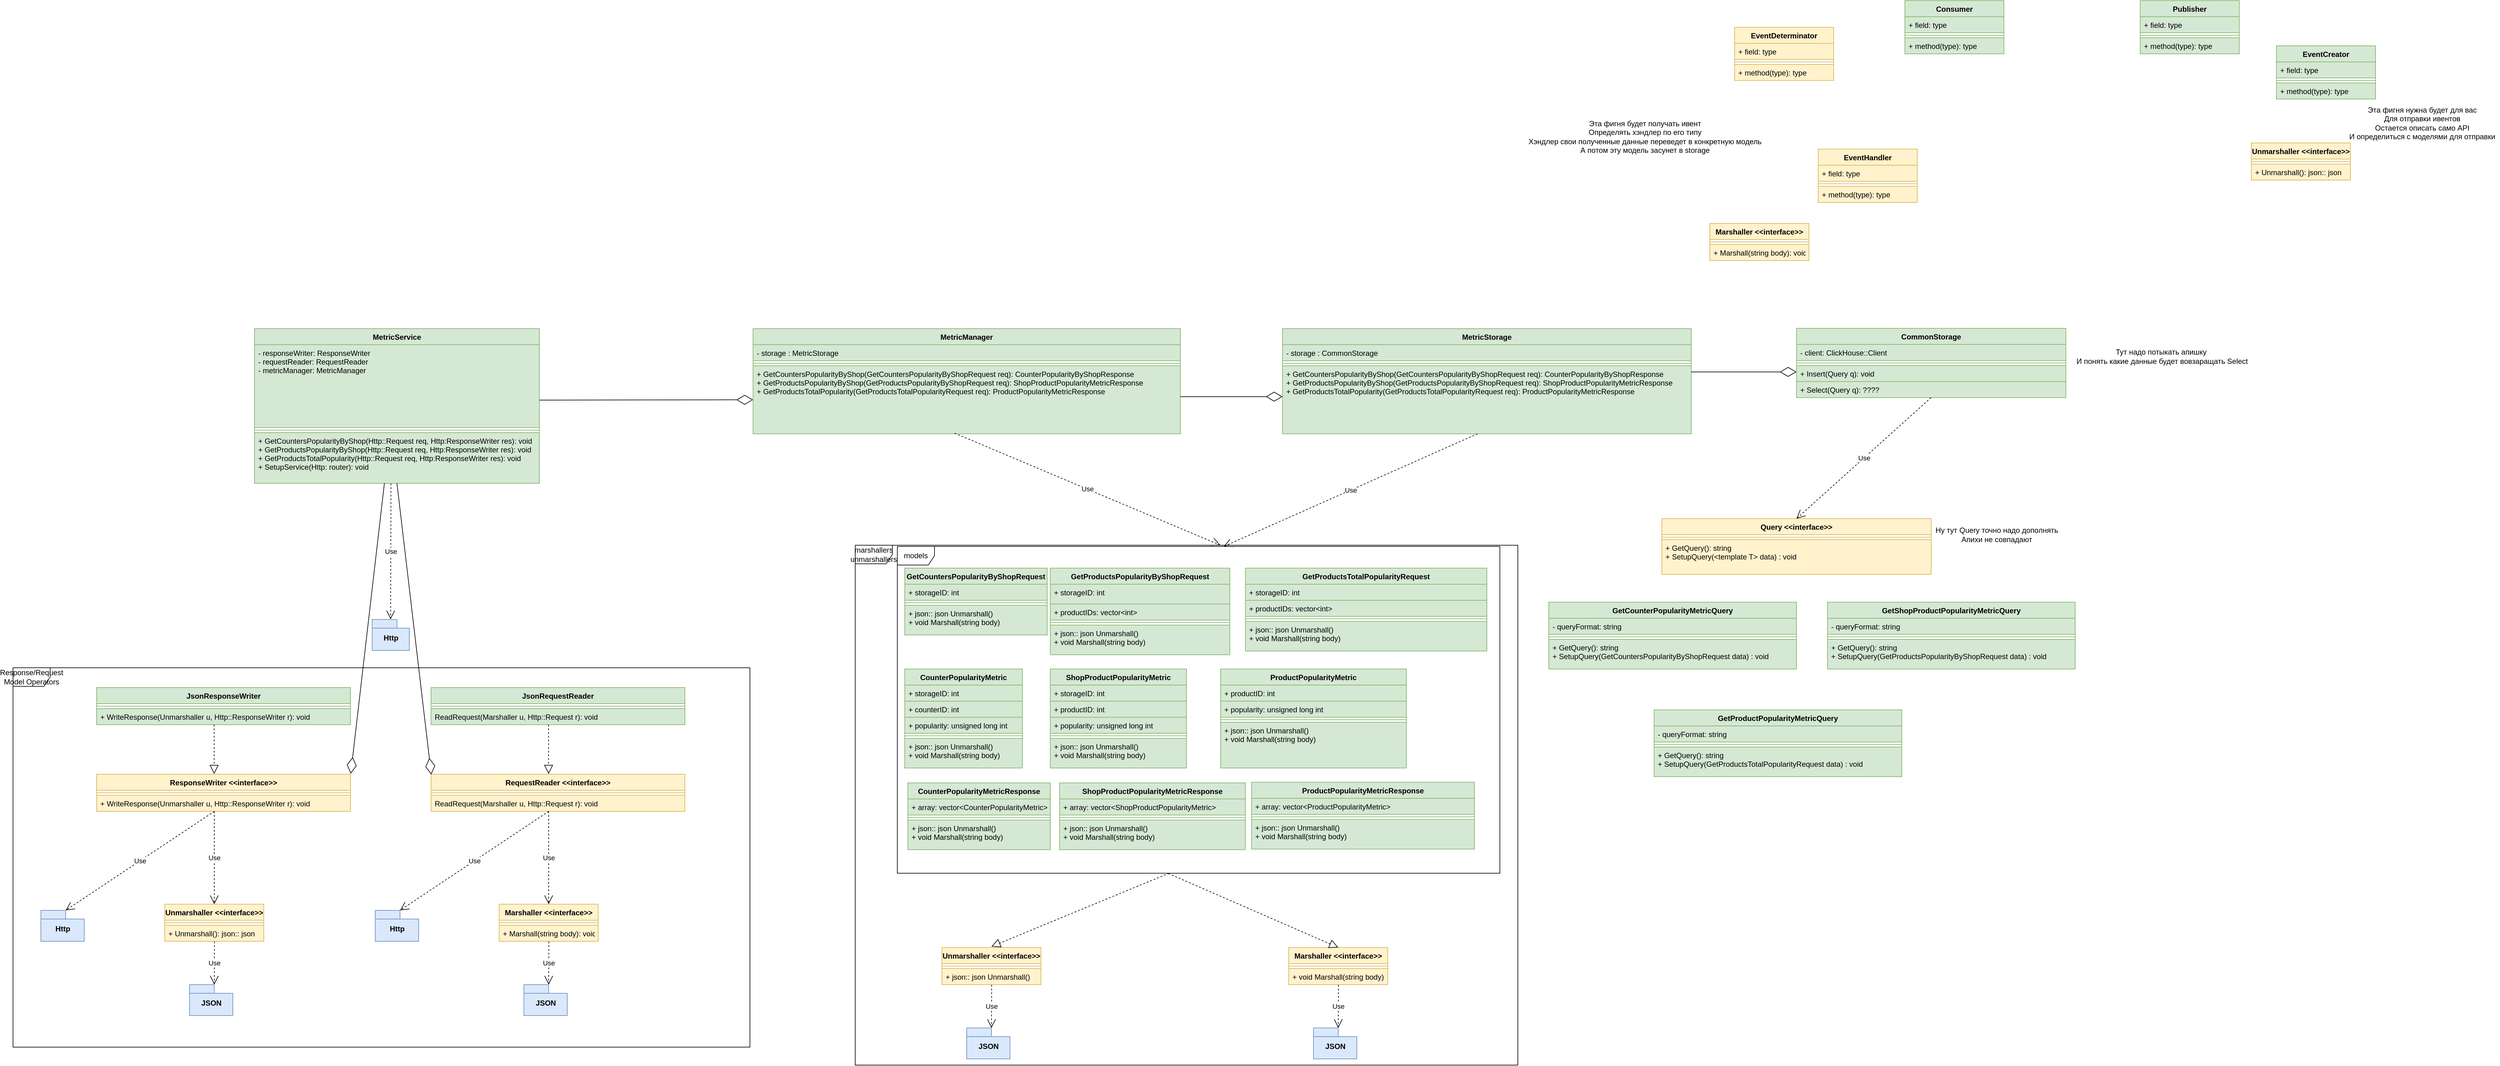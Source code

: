 <mxfile version="12.3.2" type="device" pages="1"><diagram id="oIu-aMADZmYekEFbu6Wo" name="Page-1"><mxGraphModel dx="3550" dy="2732" grid="1" gridSize="10" guides="1" tooltips="1" connect="1" arrows="1" fold="1" page="1" pageScale="1" pageWidth="850" pageHeight="1100" math="0" shadow="0"><root><mxCell id="0"/><mxCell id="1" parent="0"/><mxCell id="h55TAwdFJ-vZ4sgAinS0-2" value="ResponseWriter &lt;&lt;interface&gt;&gt;" style="swimlane;fontStyle=1;align=center;verticalAlign=top;childLayout=stackLayout;horizontal=1;startSize=26;horizontalStack=0;resizeParent=1;resizeParentMax=0;resizeLast=0;collapsible=1;marginBottom=0;fillColor=#fff2cc;strokeColor=#d6b656;" vertex="1" parent="1"><mxGeometry x="135" y="170" width="410" height="60" as="geometry"/></mxCell><mxCell id="h55TAwdFJ-vZ4sgAinS0-4" value="" style="line;strokeWidth=1;fillColor=#fff2cc;align=left;verticalAlign=middle;spacingTop=-1;spacingLeft=3;spacingRight=3;rotatable=0;labelPosition=right;points=[];portConstraint=eastwest;strokeColor=#d6b656;" vertex="1" parent="h55TAwdFJ-vZ4sgAinS0-2"><mxGeometry y="26" width="410" height="8" as="geometry"/></mxCell><mxCell id="h55TAwdFJ-vZ4sgAinS0-5" value="+ WriteResponse(Unmarshaller u, Http::ResponseWriter r): void" style="text;strokeColor=#d6b656;fillColor=#fff2cc;align=left;verticalAlign=top;spacingLeft=4;spacingRight=4;overflow=hidden;rotatable=0;points=[[0,0.5],[1,0.5]];portConstraint=eastwest;" vertex="1" parent="h55TAwdFJ-vZ4sgAinS0-2"><mxGeometry y="34" width="410" height="26" as="geometry"/></mxCell><mxCell id="h55TAwdFJ-vZ4sgAinS0-7" value="Use" style="endArrow=open;endSize=12;dashed=1;html=1;entryX=0.5;entryY=0;entryDx=0;entryDy=0;" edge="1" parent="1" target="h55TAwdFJ-vZ4sgAinS0-10"><mxGeometry width="160" relative="1" as="geometry"><mxPoint x="325" y="230" as="sourcePoint"/><mxPoint x="705" y="400" as="targetPoint"/><Array as="points"><mxPoint x="325" y="230"/></Array></mxGeometry></mxCell><mxCell id="h55TAwdFJ-vZ4sgAinS0-8" value="Use" style="endArrow=open;endSize=12;dashed=1;html=1;entryX=0;entryY=0;entryDx=40;entryDy=0;entryPerimeter=0;" edge="1" parent="1" target="h55TAwdFJ-vZ4sgAinS0-9"><mxGeometry width="160" relative="1" as="geometry"><mxPoint x="325" y="230" as="sourcePoint"/><mxPoint x="5" y="400" as="targetPoint"/><Array as="points"><mxPoint x="325" y="230"/></Array></mxGeometry></mxCell><mxCell id="h55TAwdFJ-vZ4sgAinS0-9" value="Http" style="shape=folder;fontStyle=1;spacingTop=10;tabWidth=40;tabHeight=14;tabPosition=left;html=1;fillColor=#dae8fc;strokeColor=#6c8ebf;" vertex="1" parent="1"><mxGeometry x="45" y="390" width="70" height="50" as="geometry"/></mxCell><mxCell id="h55TAwdFJ-vZ4sgAinS0-10" value="Unmarshaller &lt;&lt;interface&gt;&gt;" style="swimlane;fontStyle=1;align=center;verticalAlign=top;childLayout=stackLayout;horizontal=1;startSize=26;horizontalStack=0;resizeParent=1;resizeParentMax=0;resizeLast=0;collapsible=1;marginBottom=0;fillColor=#fff2cc;strokeColor=#d6b656;" vertex="1" parent="1"><mxGeometry x="245" y="380" width="160" height="60" as="geometry"/></mxCell><mxCell id="h55TAwdFJ-vZ4sgAinS0-12" value="" style="line;strokeWidth=1;fillColor=#fff2cc;align=left;verticalAlign=middle;spacingTop=-1;spacingLeft=3;spacingRight=3;rotatable=0;labelPosition=right;points=[];portConstraint=eastwest;strokeColor=#d6b656;" vertex="1" parent="h55TAwdFJ-vZ4sgAinS0-10"><mxGeometry y="26" width="160" height="8" as="geometry"/></mxCell><mxCell id="h55TAwdFJ-vZ4sgAinS0-13" value="+ Unmarshall(): json:: json" style="text;strokeColor=#d6b656;fillColor=#fff2cc;align=left;verticalAlign=top;spacingLeft=4;spacingRight=4;overflow=hidden;rotatable=0;points=[[0,0.5],[1,0.5]];portConstraint=eastwest;" vertex="1" parent="h55TAwdFJ-vZ4sgAinS0-10"><mxGeometry y="34" width="160" height="26" as="geometry"/></mxCell><mxCell id="h55TAwdFJ-vZ4sgAinS0-14" value="Use" style="endArrow=open;endSize=12;dashed=1;html=1;exitX=0.502;exitY=1.013;exitDx=0;exitDy=0;exitPerimeter=0;entryX=0;entryY=0;entryDx=40;entryDy=0;entryPerimeter=0;" edge="1" parent="1" source="h55TAwdFJ-vZ4sgAinS0-13" target="h55TAwdFJ-vZ4sgAinS0-15"><mxGeometry width="160" relative="1" as="geometry"><mxPoint x="284.83" y="430.136" as="sourcePoint"/><mxPoint x="285" y="510" as="targetPoint"/></mxGeometry></mxCell><mxCell id="h55TAwdFJ-vZ4sgAinS0-15" value="JSON" style="shape=folder;fontStyle=1;spacingTop=10;tabWidth=40;tabHeight=14;tabPosition=left;html=1;fillColor=#dae8fc;strokeColor=#6c8ebf;" vertex="1" parent="1"><mxGeometry x="285" y="510" width="70" height="50" as="geometry"/></mxCell><mxCell id="h55TAwdFJ-vZ4sgAinS0-16" value="JsonResponseWriter" style="swimlane;fontStyle=1;align=center;verticalAlign=top;childLayout=stackLayout;horizontal=1;startSize=26;horizontalStack=0;resizeParent=1;resizeParentMax=0;resizeLast=0;collapsible=1;marginBottom=0;fillColor=#d5e8d4;strokeColor=#82b366;" vertex="1" parent="1"><mxGeometry x="135" y="30" width="410" height="60" as="geometry"/></mxCell><mxCell id="h55TAwdFJ-vZ4sgAinS0-18" value="" style="line;strokeWidth=1;fillColor=#d5e8d4;align=left;verticalAlign=middle;spacingTop=-1;spacingLeft=3;spacingRight=3;rotatable=0;labelPosition=right;points=[];portConstraint=eastwest;strokeColor=#82b366;" vertex="1" parent="h55TAwdFJ-vZ4sgAinS0-16"><mxGeometry y="26" width="410" height="8" as="geometry"/></mxCell><mxCell id="h55TAwdFJ-vZ4sgAinS0-19" value="+ WriteResponse(Unmarshaller u, Http::ResponseWriter r): void" style="text;strokeColor=#82b366;fillColor=#d5e8d4;align=left;verticalAlign=top;spacingLeft=4;spacingRight=4;overflow=hidden;rotatable=0;points=[[0,0.5],[1,0.5]];portConstraint=eastwest;" vertex="1" parent="h55TAwdFJ-vZ4sgAinS0-16"><mxGeometry y="34" width="410" height="26" as="geometry"/></mxCell><mxCell id="h55TAwdFJ-vZ4sgAinS0-21" value="" style="endArrow=block;dashed=1;endFill=0;endSize=12;html=1;exitX=0.463;exitY=0.998;exitDx=0;exitDy=0;exitPerimeter=0;entryX=0.463;entryY=-0.007;entryDx=0;entryDy=0;entryPerimeter=0;" edge="1" parent="1" source="h55TAwdFJ-vZ4sgAinS0-19" target="h55TAwdFJ-vZ4sgAinS0-2"><mxGeometry width="160" relative="1" as="geometry"><mxPoint x="260" y="100" as="sourcePoint"/><mxPoint x="420" y="100" as="targetPoint"/></mxGeometry></mxCell><mxCell id="h55TAwdFJ-vZ4sgAinS0-22" value="RequestReader &lt;&lt;interface&gt;&gt;" style="swimlane;fontStyle=1;align=center;verticalAlign=top;childLayout=stackLayout;horizontal=1;startSize=26;horizontalStack=0;resizeParent=1;resizeParentMax=0;resizeLast=0;collapsible=1;marginBottom=0;fillColor=#fff2cc;strokeColor=#d6b656;" vertex="1" parent="1"><mxGeometry x="675" y="170" width="410" height="60" as="geometry"/></mxCell><mxCell id="h55TAwdFJ-vZ4sgAinS0-23" value="" style="line;strokeWidth=1;fillColor=#fff2cc;align=left;verticalAlign=middle;spacingTop=-1;spacingLeft=3;spacingRight=3;rotatable=0;labelPosition=right;points=[];portConstraint=eastwest;strokeColor=#d6b656;" vertex="1" parent="h55TAwdFJ-vZ4sgAinS0-22"><mxGeometry y="26" width="410" height="8" as="geometry"/></mxCell><mxCell id="h55TAwdFJ-vZ4sgAinS0-24" value="ReadRequest(Marshaller u, Http::Request r): void" style="text;strokeColor=#d6b656;fillColor=#fff2cc;align=left;verticalAlign=top;spacingLeft=4;spacingRight=4;overflow=hidden;rotatable=0;points=[[0,0.5],[1,0.5]];portConstraint=eastwest;" vertex="1" parent="h55TAwdFJ-vZ4sgAinS0-22"><mxGeometry y="34" width="410" height="26" as="geometry"/></mxCell><mxCell id="h55TAwdFJ-vZ4sgAinS0-25" value="Use" style="endArrow=open;endSize=12;dashed=1;html=1;entryX=0.5;entryY=0;entryDx=0;entryDy=0;" edge="1" parent="1" target="h55TAwdFJ-vZ4sgAinS0-28"><mxGeometry width="160" relative="1" as="geometry"><mxPoint x="865" y="230.0" as="sourcePoint"/><mxPoint x="1245" y="400" as="targetPoint"/><Array as="points"><mxPoint x="865" y="230"/></Array></mxGeometry></mxCell><mxCell id="h55TAwdFJ-vZ4sgAinS0-26" value="Use" style="endArrow=open;endSize=12;dashed=1;html=1;entryX=0;entryY=0;entryDx=40;entryDy=0;entryPerimeter=0;" edge="1" parent="1" target="h55TAwdFJ-vZ4sgAinS0-27"><mxGeometry width="160" relative="1" as="geometry"><mxPoint x="865" y="230.0" as="sourcePoint"/><mxPoint x="545" y="400" as="targetPoint"/><Array as="points"><mxPoint x="865" y="230"/></Array></mxGeometry></mxCell><mxCell id="h55TAwdFJ-vZ4sgAinS0-27" value="Http" style="shape=folder;fontStyle=1;spacingTop=10;tabWidth=40;tabHeight=14;tabPosition=left;html=1;fillColor=#dae8fc;strokeColor=#6c8ebf;" vertex="1" parent="1"><mxGeometry x="585" y="390" width="70" height="50" as="geometry"/></mxCell><mxCell id="h55TAwdFJ-vZ4sgAinS0-28" value="Marshaller &lt;&lt;interface&gt;&gt;" style="swimlane;fontStyle=1;align=center;verticalAlign=top;childLayout=stackLayout;horizontal=1;startSize=26;horizontalStack=0;resizeParent=1;resizeParentMax=0;resizeLast=0;collapsible=1;marginBottom=0;fillColor=#fff2cc;strokeColor=#d6b656;" vertex="1" parent="1"><mxGeometry x="785" y="380" width="160" height="60" as="geometry"/></mxCell><mxCell id="h55TAwdFJ-vZ4sgAinS0-29" value="" style="line;strokeWidth=1;fillColor=#fff2cc;align=left;verticalAlign=middle;spacingTop=-1;spacingLeft=3;spacingRight=3;rotatable=0;labelPosition=right;points=[];portConstraint=eastwest;strokeColor=#d6b656;" vertex="1" parent="h55TAwdFJ-vZ4sgAinS0-28"><mxGeometry y="26" width="160" height="8" as="geometry"/></mxCell><mxCell id="h55TAwdFJ-vZ4sgAinS0-30" value="+ Marshall(string body): void" style="text;strokeColor=#d6b656;fillColor=#fff2cc;align=left;verticalAlign=top;spacingLeft=4;spacingRight=4;overflow=hidden;rotatable=0;points=[[0,0.5],[1,0.5]];portConstraint=eastwest;" vertex="1" parent="h55TAwdFJ-vZ4sgAinS0-28"><mxGeometry y="34" width="160" height="26" as="geometry"/></mxCell><mxCell id="h55TAwdFJ-vZ4sgAinS0-31" value="Use" style="endArrow=open;endSize=12;dashed=1;html=1;exitX=0.502;exitY=1.013;exitDx=0;exitDy=0;exitPerimeter=0;entryX=0;entryY=0;entryDx=40;entryDy=0;entryPerimeter=0;" edge="1" parent="1" source="h55TAwdFJ-vZ4sgAinS0-30" target="h55TAwdFJ-vZ4sgAinS0-32"><mxGeometry width="160" relative="1" as="geometry"><mxPoint x="824.83" y="430.136" as="sourcePoint"/><mxPoint x="825" y="510" as="targetPoint"/></mxGeometry></mxCell><mxCell id="h55TAwdFJ-vZ4sgAinS0-32" value="JSON" style="shape=folder;fontStyle=1;spacingTop=10;tabWidth=40;tabHeight=14;tabPosition=left;html=1;fillColor=#dae8fc;strokeColor=#6c8ebf;" vertex="1" parent="1"><mxGeometry x="825" y="510" width="70" height="50" as="geometry"/></mxCell><mxCell id="h55TAwdFJ-vZ4sgAinS0-33" value="JsonRequestReader" style="swimlane;fontStyle=1;align=center;verticalAlign=top;childLayout=stackLayout;horizontal=1;startSize=26;horizontalStack=0;resizeParent=1;resizeParentMax=0;resizeLast=0;collapsible=1;marginBottom=0;fillColor=#d5e8d4;strokeColor=#82b366;" vertex="1" parent="1"><mxGeometry x="675" y="30" width="410" height="60" as="geometry"/></mxCell><mxCell id="h55TAwdFJ-vZ4sgAinS0-34" value="" style="line;strokeWidth=1;fillColor=#d5e8d4;align=left;verticalAlign=middle;spacingTop=-1;spacingLeft=3;spacingRight=3;rotatable=0;labelPosition=right;points=[];portConstraint=eastwest;strokeColor=#82b366;" vertex="1" parent="h55TAwdFJ-vZ4sgAinS0-33"><mxGeometry y="26" width="410" height="8" as="geometry"/></mxCell><mxCell id="h55TAwdFJ-vZ4sgAinS0-35" value="ReadRequest(Marshaller u, Http::Request r): void" style="text;strokeColor=#82b366;fillColor=#d5e8d4;align=left;verticalAlign=top;spacingLeft=4;spacingRight=4;overflow=hidden;rotatable=0;points=[[0,0.5],[1,0.5]];portConstraint=eastwest;" vertex="1" parent="h55TAwdFJ-vZ4sgAinS0-33"><mxGeometry y="34" width="410" height="26" as="geometry"/></mxCell><mxCell id="h55TAwdFJ-vZ4sgAinS0-36" value="" style="endArrow=block;dashed=1;endFill=0;endSize=12;html=1;exitX=0.463;exitY=0.998;exitDx=0;exitDy=0;exitPerimeter=0;entryX=0.463;entryY=-0.007;entryDx=0;entryDy=0;entryPerimeter=0;" edge="1" parent="1" source="h55TAwdFJ-vZ4sgAinS0-35" target="h55TAwdFJ-vZ4sgAinS0-22"><mxGeometry width="160" relative="1" as="geometry"><mxPoint x="800" y="100" as="sourcePoint"/><mxPoint x="960" y="100" as="targetPoint"/></mxGeometry></mxCell><mxCell id="h55TAwdFJ-vZ4sgAinS0-37" value="Response/Request&lt;br&gt;Model Operators&lt;br&gt;" style="shape=umlFrame;whiteSpace=wrap;html=1;" vertex="1" parent="1"><mxGeometry y="-2" width="1190" height="613" as="geometry"/></mxCell><mxCell id="h55TAwdFJ-vZ4sgAinS0-56" value="Unmarshaller &lt;&lt;interface&gt;&gt;" style="swimlane;fontStyle=1;align=center;verticalAlign=top;childLayout=stackLayout;horizontal=1;startSize=26;horizontalStack=0;resizeParent=1;resizeParentMax=0;resizeLast=0;collapsible=1;marginBottom=0;fillColor=#fff2cc;strokeColor=#d6b656;" vertex="1" parent="1"><mxGeometry x="1500" y="450" width="160" height="60" as="geometry"/></mxCell><mxCell id="h55TAwdFJ-vZ4sgAinS0-57" value="" style="line;strokeWidth=1;fillColor=#fff2cc;align=left;verticalAlign=middle;spacingTop=-1;spacingLeft=3;spacingRight=3;rotatable=0;labelPosition=right;points=[];portConstraint=eastwest;strokeColor=#d6b656;" vertex="1" parent="h55TAwdFJ-vZ4sgAinS0-56"><mxGeometry y="26" width="160" height="8" as="geometry"/></mxCell><mxCell id="h55TAwdFJ-vZ4sgAinS0-58" value="+ json:: json Unmarshall()" style="text;strokeColor=#d6b656;fillColor=#fff2cc;align=left;verticalAlign=top;spacingLeft=4;spacingRight=4;overflow=hidden;rotatable=0;points=[[0,0.5],[1,0.5]];portConstraint=eastwest;" vertex="1" parent="h55TAwdFJ-vZ4sgAinS0-56"><mxGeometry y="34" width="160" height="26" as="geometry"/></mxCell><mxCell id="h55TAwdFJ-vZ4sgAinS0-59" value="Use" style="endArrow=open;endSize=12;dashed=1;html=1;exitX=0.502;exitY=1.013;exitDx=0;exitDy=0;exitPerimeter=0;entryX=0;entryY=0;entryDx=40;entryDy=0;entryPerimeter=0;" edge="1" parent="1" source="h55TAwdFJ-vZ4sgAinS0-58" target="h55TAwdFJ-vZ4sgAinS0-60"><mxGeometry width="160" relative="1" as="geometry"><mxPoint x="1549.83" y="500.136" as="sourcePoint"/><mxPoint x="1550" y="580" as="targetPoint"/></mxGeometry></mxCell><mxCell id="h55TAwdFJ-vZ4sgAinS0-60" value="JSON" style="shape=folder;fontStyle=1;spacingTop=10;tabWidth=40;tabHeight=14;tabPosition=left;html=1;fillColor=#dae8fc;strokeColor=#6c8ebf;" vertex="1" parent="1"><mxGeometry x="1540" y="580" width="70" height="50" as="geometry"/></mxCell><mxCell id="h55TAwdFJ-vZ4sgAinS0-62" value="Marshaller &lt;&lt;interface&gt;&gt;" style="swimlane;fontStyle=1;align=center;verticalAlign=top;childLayout=stackLayout;horizontal=1;startSize=26;horizontalStack=0;resizeParent=1;resizeParentMax=0;resizeLast=0;collapsible=1;marginBottom=0;fillColor=#fff2cc;strokeColor=#d6b656;" vertex="1" parent="1"><mxGeometry x="2060" y="450" width="160" height="60" as="geometry"/></mxCell><mxCell id="h55TAwdFJ-vZ4sgAinS0-63" value="" style="line;strokeWidth=1;fillColor=#fff2cc;align=left;verticalAlign=middle;spacingTop=-1;spacingLeft=3;spacingRight=3;rotatable=0;labelPosition=right;points=[];portConstraint=eastwest;strokeColor=#d6b656;" vertex="1" parent="h55TAwdFJ-vZ4sgAinS0-62"><mxGeometry y="26" width="160" height="8" as="geometry"/></mxCell><mxCell id="h55TAwdFJ-vZ4sgAinS0-64" value="+ void Marshall(string body)" style="text;strokeColor=#d6b656;fillColor=#fff2cc;align=left;verticalAlign=top;spacingLeft=4;spacingRight=4;overflow=hidden;rotatable=0;points=[[0,0.5],[1,0.5]];portConstraint=eastwest;" vertex="1" parent="h55TAwdFJ-vZ4sgAinS0-62"><mxGeometry y="34" width="160" height="26" as="geometry"/></mxCell><mxCell id="h55TAwdFJ-vZ4sgAinS0-65" value="Use" style="endArrow=open;endSize=12;dashed=1;html=1;exitX=0.502;exitY=1.013;exitDx=0;exitDy=0;exitPerimeter=0;entryX=0;entryY=0;entryDx=40;entryDy=0;entryPerimeter=0;" edge="1" parent="1" source="h55TAwdFJ-vZ4sgAinS0-64" target="h55TAwdFJ-vZ4sgAinS0-66"><mxGeometry width="160" relative="1" as="geometry"><mxPoint x="2089.83" y="500.136" as="sourcePoint"/><mxPoint x="2090" y="580" as="targetPoint"/></mxGeometry></mxCell><mxCell id="h55TAwdFJ-vZ4sgAinS0-66" value="JSON" style="shape=folder;fontStyle=1;spacingTop=10;tabWidth=40;tabHeight=14;tabPosition=left;html=1;fillColor=#dae8fc;strokeColor=#6c8ebf;" vertex="1" parent="1"><mxGeometry x="2100" y="580" width="70" height="50" as="geometry"/></mxCell><mxCell id="h55TAwdFJ-vZ4sgAinS0-77" value="CounterPopularityMetric" style="swimlane;fontStyle=1;align=center;verticalAlign=top;childLayout=stackLayout;horizontal=1;startSize=26;horizontalStack=0;resizeParent=1;resizeParentMax=0;resizeLast=0;collapsible=1;marginBottom=0;fillColor=#d5e8d4;strokeColor=#82b366;" vertex="1" parent="1"><mxGeometry x="1440" width="190" height="160" as="geometry"/></mxCell><mxCell id="h55TAwdFJ-vZ4sgAinS0-81" value="+ storageID: int&#10;" style="text;strokeColor=#82b366;fillColor=#d5e8d4;align=left;verticalAlign=top;spacingLeft=4;spacingRight=4;overflow=hidden;rotatable=0;points=[[0,0.5],[1,0.5]];portConstraint=eastwest;" vertex="1" parent="h55TAwdFJ-vZ4sgAinS0-77"><mxGeometry y="26" width="190" height="26" as="geometry"/></mxCell><mxCell id="h55TAwdFJ-vZ4sgAinS0-82" value="+ counterID: int&#10;" style="text;strokeColor=#82b366;fillColor=#d5e8d4;align=left;verticalAlign=top;spacingLeft=4;spacingRight=4;overflow=hidden;rotatable=0;points=[[0,0.5],[1,0.5]];portConstraint=eastwest;" vertex="1" parent="h55TAwdFJ-vZ4sgAinS0-77"><mxGeometry y="52" width="190" height="26" as="geometry"/></mxCell><mxCell id="h55TAwdFJ-vZ4sgAinS0-78" value="+ popularity: unsigned long int" style="text;strokeColor=#82b366;fillColor=#d5e8d4;align=left;verticalAlign=top;spacingLeft=4;spacingRight=4;overflow=hidden;rotatable=0;points=[[0,0.5],[1,0.5]];portConstraint=eastwest;" vertex="1" parent="h55TAwdFJ-vZ4sgAinS0-77"><mxGeometry y="78" width="190" height="26" as="geometry"/></mxCell><mxCell id="h55TAwdFJ-vZ4sgAinS0-79" value="" style="line;strokeWidth=1;fillColor=#d5e8d4;align=left;verticalAlign=middle;spacingTop=-1;spacingLeft=3;spacingRight=3;rotatable=0;labelPosition=right;points=[];portConstraint=eastwest;strokeColor=#82b366;" vertex="1" parent="h55TAwdFJ-vZ4sgAinS0-77"><mxGeometry y="104" width="190" height="8" as="geometry"/></mxCell><mxCell id="h55TAwdFJ-vZ4sgAinS0-80" value="+ json:: json Unmarshall()&#10;+ void Marshall(string body)&#10;" style="text;strokeColor=#82b366;fillColor=#d5e8d4;align=left;verticalAlign=top;spacingLeft=4;spacingRight=4;overflow=hidden;rotatable=0;points=[[0,0.5],[1,0.5]];portConstraint=eastwest;" vertex="1" parent="h55TAwdFJ-vZ4sgAinS0-77"><mxGeometry y="112" width="190" height="48" as="geometry"/></mxCell><mxCell id="h55TAwdFJ-vZ4sgAinS0-83" value="ShopProductPopularityMetric" style="swimlane;fontStyle=1;align=center;verticalAlign=top;childLayout=stackLayout;horizontal=1;startSize=26;horizontalStack=0;resizeParent=1;resizeParentMax=0;resizeLast=0;collapsible=1;marginBottom=0;fillColor=#d5e8d4;strokeColor=#82b366;" vertex="1" parent="1"><mxGeometry x="1675" width="220" height="160" as="geometry"/></mxCell><mxCell id="h55TAwdFJ-vZ4sgAinS0-84" value="+ storageID: int&#10;" style="text;strokeColor=#82b366;fillColor=#d5e8d4;align=left;verticalAlign=top;spacingLeft=4;spacingRight=4;overflow=hidden;rotatable=0;points=[[0,0.5],[1,0.5]];portConstraint=eastwest;" vertex="1" parent="h55TAwdFJ-vZ4sgAinS0-83"><mxGeometry y="26" width="220" height="26" as="geometry"/></mxCell><mxCell id="h55TAwdFJ-vZ4sgAinS0-85" value="+ productID: int&#10;" style="text;strokeColor=#82b366;fillColor=#d5e8d4;align=left;verticalAlign=top;spacingLeft=4;spacingRight=4;overflow=hidden;rotatable=0;points=[[0,0.5],[1,0.5]];portConstraint=eastwest;" vertex="1" parent="h55TAwdFJ-vZ4sgAinS0-83"><mxGeometry y="52" width="220" height="26" as="geometry"/></mxCell><mxCell id="h55TAwdFJ-vZ4sgAinS0-86" value="+ popularity: unsigned long int" style="text;strokeColor=#82b366;fillColor=#d5e8d4;align=left;verticalAlign=top;spacingLeft=4;spacingRight=4;overflow=hidden;rotatable=0;points=[[0,0.5],[1,0.5]];portConstraint=eastwest;" vertex="1" parent="h55TAwdFJ-vZ4sgAinS0-83"><mxGeometry y="78" width="220" height="26" as="geometry"/></mxCell><mxCell id="h55TAwdFJ-vZ4sgAinS0-87" value="" style="line;strokeWidth=1;fillColor=#d5e8d4;align=left;verticalAlign=middle;spacingTop=-1;spacingLeft=3;spacingRight=3;rotatable=0;labelPosition=right;points=[];portConstraint=eastwest;strokeColor=#82b366;" vertex="1" parent="h55TAwdFJ-vZ4sgAinS0-83"><mxGeometry y="104" width="220" height="8" as="geometry"/></mxCell><mxCell id="h55TAwdFJ-vZ4sgAinS0-88" value="+ json:: json Unmarshall()&#10;+ void Marshall(string body)&#10;" style="text;strokeColor=#82b366;fillColor=#d5e8d4;align=left;verticalAlign=top;spacingLeft=4;spacingRight=4;overflow=hidden;rotatable=0;points=[[0,0.5],[1,0.5]];portConstraint=eastwest;" vertex="1" parent="h55TAwdFJ-vZ4sgAinS0-83"><mxGeometry y="112" width="220" height="48" as="geometry"/></mxCell><mxCell id="h55TAwdFJ-vZ4sgAinS0-89" value="ProductPopularityMetric" style="swimlane;fontStyle=1;align=center;verticalAlign=top;childLayout=stackLayout;horizontal=1;startSize=26;horizontalStack=0;resizeParent=1;resizeParentMax=0;resizeLast=0;collapsible=1;marginBottom=0;fillColor=#d5e8d4;strokeColor=#82b366;" vertex="1" parent="1"><mxGeometry x="1950" width="300" height="160" as="geometry"/></mxCell><mxCell id="h55TAwdFJ-vZ4sgAinS0-91" value="+ productID: int&#10;" style="text;strokeColor=#82b366;fillColor=#d5e8d4;align=left;verticalAlign=top;spacingLeft=4;spacingRight=4;overflow=hidden;rotatable=0;points=[[0,0.5],[1,0.5]];portConstraint=eastwest;" vertex="1" parent="h55TAwdFJ-vZ4sgAinS0-89"><mxGeometry y="26" width="300" height="26" as="geometry"/></mxCell><mxCell id="h55TAwdFJ-vZ4sgAinS0-92" value="+ popularity: unsigned long int" style="text;strokeColor=#82b366;fillColor=#d5e8d4;align=left;verticalAlign=top;spacingLeft=4;spacingRight=4;overflow=hidden;rotatable=0;points=[[0,0.5],[1,0.5]];portConstraint=eastwest;" vertex="1" parent="h55TAwdFJ-vZ4sgAinS0-89"><mxGeometry y="52" width="300" height="26" as="geometry"/></mxCell><mxCell id="h55TAwdFJ-vZ4sgAinS0-93" value="" style="line;strokeWidth=1;fillColor=#d5e8d4;align=left;verticalAlign=middle;spacingTop=-1;spacingLeft=3;spacingRight=3;rotatable=0;labelPosition=right;points=[];portConstraint=eastwest;strokeColor=#82b366;" vertex="1" parent="h55TAwdFJ-vZ4sgAinS0-89"><mxGeometry y="78" width="300" height="8" as="geometry"/></mxCell><mxCell id="h55TAwdFJ-vZ4sgAinS0-94" value="+ json:: json Unmarshall()&#10;+ void Marshall(string body)&#10;" style="text;strokeColor=#82b366;fillColor=#d5e8d4;align=left;verticalAlign=top;spacingLeft=4;spacingRight=4;overflow=hidden;rotatable=0;points=[[0,0.5],[1,0.5]];portConstraint=eastwest;" vertex="1" parent="h55TAwdFJ-vZ4sgAinS0-89"><mxGeometry y="86" width="300" height="74" as="geometry"/></mxCell><mxCell id="h55TAwdFJ-vZ4sgAinS0-95" value="CounterPopularityMetricResponse" style="swimlane;fontStyle=1;align=center;verticalAlign=top;childLayout=stackLayout;horizontal=1;startSize=26;horizontalStack=0;resizeParent=1;resizeParentMax=0;resizeLast=0;collapsible=1;marginBottom=0;fillColor=#d5e8d4;strokeColor=#82b366;" vertex="1" parent="1"><mxGeometry x="1445" y="184" width="230" height="108" as="geometry"/></mxCell><mxCell id="h55TAwdFJ-vZ4sgAinS0-96" value="+ array: vector&lt;CounterPopularityMetric&gt;" style="text;strokeColor=#82b366;fillColor=#d5e8d4;align=left;verticalAlign=top;spacingLeft=4;spacingRight=4;overflow=hidden;rotatable=0;points=[[0,0.5],[1,0.5]];portConstraint=eastwest;" vertex="1" parent="h55TAwdFJ-vZ4sgAinS0-95"><mxGeometry y="26" width="230" height="26" as="geometry"/></mxCell><mxCell id="h55TAwdFJ-vZ4sgAinS0-99" value="" style="line;strokeWidth=1;fillColor=#d5e8d4;align=left;verticalAlign=middle;spacingTop=-1;spacingLeft=3;spacingRight=3;rotatable=0;labelPosition=right;points=[];portConstraint=eastwest;strokeColor=#82b366;" vertex="1" parent="h55TAwdFJ-vZ4sgAinS0-95"><mxGeometry y="52" width="230" height="8" as="geometry"/></mxCell><mxCell id="h55TAwdFJ-vZ4sgAinS0-100" value="+ json:: json Unmarshall()&#10;+ void Marshall(string body)&#10;" style="text;strokeColor=#82b366;fillColor=#d5e8d4;align=left;verticalAlign=top;spacingLeft=4;spacingRight=4;overflow=hidden;rotatable=0;points=[[0,0.5],[1,0.5]];portConstraint=eastwest;" vertex="1" parent="h55TAwdFJ-vZ4sgAinS0-95"><mxGeometry y="60" width="230" height="48" as="geometry"/></mxCell><mxCell id="h55TAwdFJ-vZ4sgAinS0-101" value="ShopProductPopularityMetricResponse" style="swimlane;fontStyle=1;align=center;verticalAlign=top;childLayout=stackLayout;horizontal=1;startSize=26;horizontalStack=0;resizeParent=1;resizeParentMax=0;resizeLast=0;collapsible=1;marginBottom=0;fillColor=#d5e8d4;strokeColor=#82b366;" vertex="1" parent="1"><mxGeometry x="1690" y="184" width="300" height="108" as="geometry"/></mxCell><mxCell id="h55TAwdFJ-vZ4sgAinS0-102" value="+ array: vector&lt;ShopProductPopularityMetric&gt;" style="text;strokeColor=#82b366;fillColor=#d5e8d4;align=left;verticalAlign=top;spacingLeft=4;spacingRight=4;overflow=hidden;rotatable=0;points=[[0,0.5],[1,0.5]];portConstraint=eastwest;" vertex="1" parent="h55TAwdFJ-vZ4sgAinS0-101"><mxGeometry y="26" width="300" height="26" as="geometry"/></mxCell><mxCell id="h55TAwdFJ-vZ4sgAinS0-105" value="" style="line;strokeWidth=1;fillColor=#d5e8d4;align=left;verticalAlign=middle;spacingTop=-1;spacingLeft=3;spacingRight=3;rotatable=0;labelPosition=right;points=[];portConstraint=eastwest;strokeColor=#82b366;" vertex="1" parent="h55TAwdFJ-vZ4sgAinS0-101"><mxGeometry y="52" width="300" height="8" as="geometry"/></mxCell><mxCell id="h55TAwdFJ-vZ4sgAinS0-106" value="+ json:: json Unmarshall()&#10;+ void Marshall(string body)&#10;" style="text;strokeColor=#82b366;fillColor=#d5e8d4;align=left;verticalAlign=top;spacingLeft=4;spacingRight=4;overflow=hidden;rotatable=0;points=[[0,0.5],[1,0.5]];portConstraint=eastwest;" vertex="1" parent="h55TAwdFJ-vZ4sgAinS0-101"><mxGeometry y="60" width="300" height="48" as="geometry"/></mxCell><mxCell id="h55TAwdFJ-vZ4sgAinS0-107" value="ProductPopularityMetricResponse" style="swimlane;fontStyle=1;align=center;verticalAlign=top;childLayout=stackLayout;horizontal=1;startSize=26;horizontalStack=0;resizeParent=1;resizeParentMax=0;resizeLast=0;collapsible=1;marginBottom=0;fillColor=#d5e8d4;strokeColor=#82b366;" vertex="1" parent="1"><mxGeometry x="2000" y="183" width="360" height="108" as="geometry"/></mxCell><mxCell id="h55TAwdFJ-vZ4sgAinS0-108" value="+ array: vector&lt;ProductPopularityMetric&gt;" style="text;strokeColor=#82b366;fillColor=#d5e8d4;align=left;verticalAlign=top;spacingLeft=4;spacingRight=4;overflow=hidden;rotatable=0;points=[[0,0.5],[1,0.5]];portConstraint=eastwest;" vertex="1" parent="h55TAwdFJ-vZ4sgAinS0-107"><mxGeometry y="26" width="360" height="26" as="geometry"/></mxCell><mxCell id="h55TAwdFJ-vZ4sgAinS0-110" value="" style="line;strokeWidth=1;fillColor=#d5e8d4;align=left;verticalAlign=middle;spacingTop=-1;spacingLeft=3;spacingRight=3;rotatable=0;labelPosition=right;points=[];portConstraint=eastwest;strokeColor=#82b366;" vertex="1" parent="h55TAwdFJ-vZ4sgAinS0-107"><mxGeometry y="52" width="360" height="8" as="geometry"/></mxCell><mxCell id="h55TAwdFJ-vZ4sgAinS0-111" value="+ json:: json Unmarshall()&#10;+ void Marshall(string body)&#10;" style="text;strokeColor=#82b366;fillColor=#d5e8d4;align=left;verticalAlign=top;spacingLeft=4;spacingRight=4;overflow=hidden;rotatable=0;points=[[0,0.5],[1,0.5]];portConstraint=eastwest;" vertex="1" parent="h55TAwdFJ-vZ4sgAinS0-107"><mxGeometry y="60" width="360" height="48" as="geometry"/></mxCell><mxCell id="h55TAwdFJ-vZ4sgAinS0-112" value="marshallers&lt;br&gt;unmarshallers" style="shape=umlFrame;whiteSpace=wrap;html=1;" vertex="1" parent="1"><mxGeometry x="1360" y="-200" width="1070" height="840" as="geometry"/></mxCell><mxCell id="h55TAwdFJ-vZ4sgAinS0-113" value="models" style="shape=umlFrame;whiteSpace=wrap;html=1;" vertex="1" parent="1"><mxGeometry x="1428" y="-198" width="973" height="528" as="geometry"/></mxCell><mxCell id="h55TAwdFJ-vZ4sgAinS0-114" value="" style="endArrow=block;dashed=1;endFill=0;endSize=12;html=1;exitX=0.451;exitY=1;exitDx=0;exitDy=0;exitPerimeter=0;entryX=0.5;entryY=0;entryDx=0;entryDy=0;" edge="1" parent="1" source="h55TAwdFJ-vZ4sgAinS0-113"><mxGeometry width="160" relative="1" as="geometry"><mxPoint x="1920.9" y="309.8" as="sourcePoint"/><mxPoint x="1580" y="448.5" as="targetPoint"/></mxGeometry></mxCell><mxCell id="h55TAwdFJ-vZ4sgAinS0-115" value="" style="endArrow=block;dashed=1;endFill=0;endSize=12;html=1;entryX=0.5;entryY=0;entryDx=0;entryDy=0;exitX=0.45;exitY=1.001;exitDx=0;exitDy=0;exitPerimeter=0;" edge="1" parent="1" source="h55TAwdFJ-vZ4sgAinS0-113" target="h55TAwdFJ-vZ4sgAinS0-62"><mxGeometry width="160" relative="1" as="geometry"><mxPoint x="1860" y="325" as="sourcePoint"/><mxPoint x="1590" y="460" as="targetPoint"/></mxGeometry></mxCell><mxCell id="h55TAwdFJ-vZ4sgAinS0-132" value="MetricService" style="swimlane;fontStyle=1;align=center;verticalAlign=top;childLayout=stackLayout;horizontal=1;startSize=26;horizontalStack=0;resizeParent=1;resizeParentMax=0;resizeLast=0;collapsible=1;marginBottom=0;strokeColor=#82b366;fillColor=#d5e8d4;" vertex="1" parent="1"><mxGeometry x="390" y="-550" width="460" height="250" as="geometry"/></mxCell><mxCell id="h55TAwdFJ-vZ4sgAinS0-133" value="- responseWriter: ResponseWriter&#10;- requestReader: RequestReader&#10;- metricManager: MetricManager&#10;" style="text;strokeColor=#82b366;fillColor=#d5e8d4;align=left;verticalAlign=top;spacingLeft=4;spacingRight=4;overflow=hidden;rotatable=0;points=[[0,0.5],[1,0.5]];portConstraint=eastwest;" vertex="1" parent="h55TAwdFJ-vZ4sgAinS0-132"><mxGeometry y="26" width="460" height="134" as="geometry"/></mxCell><mxCell id="h55TAwdFJ-vZ4sgAinS0-134" value="" style="line;strokeWidth=1;fillColor=#d5e8d4;align=left;verticalAlign=middle;spacingTop=-1;spacingLeft=3;spacingRight=3;rotatable=0;labelPosition=right;points=[];portConstraint=eastwest;strokeColor=#82b366;" vertex="1" parent="h55TAwdFJ-vZ4sgAinS0-132"><mxGeometry y="160" width="460" height="8" as="geometry"/></mxCell><mxCell id="h55TAwdFJ-vZ4sgAinS0-135" value="+ GetCountersPopularityByShop(Http::Request req, Http:ResponseWriter res): void&#10;+ GetProductsPopularityByShop(Http::Request req, Http:ResponseWriter res): void&#10;+ GetProductsTotalPopularity(Http::Request req, Http:ResponseWriter res): void&#10;+ SetupService(Http: router): void" style="text;strokeColor=#82b366;fillColor=#d5e8d4;align=left;verticalAlign=top;spacingLeft=4;spacingRight=4;overflow=hidden;rotatable=0;points=[[0,0.5],[1,0.5]];portConstraint=eastwest;" vertex="1" parent="h55TAwdFJ-vZ4sgAinS0-132"><mxGeometry y="168" width="460" height="82" as="geometry"/></mxCell><mxCell id="h55TAwdFJ-vZ4sgAinS0-137" value="Http" style="shape=folder;fontStyle=1;spacingTop=10;tabWidth=40;tabHeight=14;tabPosition=left;html=1;fillColor=#dae8fc;strokeColor=#6c8ebf;" vertex="1" parent="1"><mxGeometry x="580" y="-80" width="60" height="50" as="geometry"/></mxCell><mxCell id="h55TAwdFJ-vZ4sgAinS0-139" value="Use" style="endArrow=open;endSize=12;dashed=1;html=1;exitX=0.479;exitY=1.003;exitDx=0;exitDy=0;exitPerimeter=0;entryX=0.497;entryY=-0.007;entryDx=0;entryDy=0;entryPerimeter=0;" edge="1" parent="1" source="h55TAwdFJ-vZ4sgAinS0-135" target="h55TAwdFJ-vZ4sgAinS0-137"><mxGeometry width="160" relative="1" as="geometry"><mxPoint x="530" y="-240" as="sourcePoint"/><mxPoint x="690" y="-240" as="targetPoint"/></mxGeometry></mxCell><mxCell id="h55TAwdFJ-vZ4sgAinS0-140" value="" style="endArrow=diamondThin;endFill=0;endSize=24;html=1;entryX=1.001;entryY=-0.015;entryDx=0;entryDy=0;entryPerimeter=0;exitX=0.456;exitY=0.995;exitDx=0;exitDy=0;exitPerimeter=0;" edge="1" parent="1" source="h55TAwdFJ-vZ4sgAinS0-135" target="h55TAwdFJ-vZ4sgAinS0-2"><mxGeometry width="160" relative="1" as="geometry"><mxPoint x="600" y="-299" as="sourcePoint"/><mxPoint x="460" y="-210" as="targetPoint"/></mxGeometry></mxCell><mxCell id="h55TAwdFJ-vZ4sgAinS0-141" value="" style="endArrow=diamondThin;endFill=0;endSize=24;html=1;exitX=0.5;exitY=0.999;exitDx=0;exitDy=0;exitPerimeter=0;entryX=0.001;entryY=0.009;entryDx=0;entryDy=0;entryPerimeter=0;" edge="1" parent="1" source="h55TAwdFJ-vZ4sgAinS0-135" target="h55TAwdFJ-vZ4sgAinS0-22"><mxGeometry width="160" relative="1" as="geometry"><mxPoint x="310.0" y="-200" as="sourcePoint"/><mxPoint x="470.0" y="-200" as="targetPoint"/></mxGeometry></mxCell><mxCell id="h55TAwdFJ-vZ4sgAinS0-142" value="MetricManager" style="swimlane;fontStyle=1;align=center;verticalAlign=top;childLayout=stackLayout;horizontal=1;startSize=26;horizontalStack=0;resizeParent=1;resizeParentMax=0;resizeLast=0;collapsible=1;marginBottom=0;strokeColor=#82b366;fillColor=#d5e8d4;" vertex="1" parent="1"><mxGeometry x="1195" y="-550" width="690" height="170" as="geometry"/></mxCell><mxCell id="h55TAwdFJ-vZ4sgAinS0-143" value="- storage : MetricStorage" style="text;strokeColor=#82b366;fillColor=#d5e8d4;align=left;verticalAlign=top;spacingLeft=4;spacingRight=4;overflow=hidden;rotatable=0;points=[[0,0.5],[1,0.5]];portConstraint=eastwest;" vertex="1" parent="h55TAwdFJ-vZ4sgAinS0-142"><mxGeometry y="26" width="690" height="26" as="geometry"/></mxCell><mxCell id="h55TAwdFJ-vZ4sgAinS0-144" value="" style="line;strokeWidth=1;fillColor=#d5e8d4;align=left;verticalAlign=middle;spacingTop=-1;spacingLeft=3;spacingRight=3;rotatable=0;labelPosition=right;points=[];portConstraint=eastwest;strokeColor=#82b366;" vertex="1" parent="h55TAwdFJ-vZ4sgAinS0-142"><mxGeometry y="52" width="690" height="8" as="geometry"/></mxCell><mxCell id="h55TAwdFJ-vZ4sgAinS0-145" value="+ GetCountersPopularityByShop(GetCountersPopularityByShopRequest req): CounterPopularityByShopResponse&#10;+ GetProductsPopularityByShop(GetProductsPopularityByShopRequest req): ShopProductPopularityMetricResponse&#10;+ GetProductsTotalPopularity(GetProductsTotalPopularityRequest req): ProductPopularityMetricResponse" style="text;strokeColor=#82b366;fillColor=#d5e8d4;align=left;verticalAlign=top;spacingLeft=4;spacingRight=4;overflow=hidden;rotatable=0;points=[[0,0.5],[1,0.5]];portConstraint=eastwest;" vertex="1" parent="h55TAwdFJ-vZ4sgAinS0-142"><mxGeometry y="60" width="690" height="110" as="geometry"/></mxCell><mxCell id="h55TAwdFJ-vZ4sgAinS0-146" value="MetricStorage" style="swimlane;fontStyle=1;align=center;verticalAlign=top;childLayout=stackLayout;horizontal=1;startSize=26;horizontalStack=0;resizeParent=1;resizeParentMax=0;resizeLast=0;collapsible=1;marginBottom=0;strokeColor=#82b366;fillColor=#d5e8d4;" vertex="1" parent="1"><mxGeometry x="2050" y="-550" width="660" height="170" as="geometry"/></mxCell><mxCell id="h55TAwdFJ-vZ4sgAinS0-147" value="- storage : CommonStorage" style="text;strokeColor=#82b366;fillColor=#d5e8d4;align=left;verticalAlign=top;spacingLeft=4;spacingRight=4;overflow=hidden;rotatable=0;points=[[0,0.5],[1,0.5]];portConstraint=eastwest;" vertex="1" parent="h55TAwdFJ-vZ4sgAinS0-146"><mxGeometry y="26" width="660" height="26" as="geometry"/></mxCell><mxCell id="h55TAwdFJ-vZ4sgAinS0-148" value="" style="line;strokeWidth=1;fillColor=#d5e8d4;align=left;verticalAlign=middle;spacingTop=-1;spacingLeft=3;spacingRight=3;rotatable=0;labelPosition=right;points=[];portConstraint=eastwest;strokeColor=#82b366;" vertex="1" parent="h55TAwdFJ-vZ4sgAinS0-146"><mxGeometry y="52" width="660" height="8" as="geometry"/></mxCell><mxCell id="h55TAwdFJ-vZ4sgAinS0-149" value="+ GetCountersPopularityByShop(GetCountersPopularityByShopRequest req): CounterPopularityByShopResponse&#10;+ GetProductsPopularityByShop(GetProductsPopularityByShopRequest req): ShopProductPopularityMetricResponse&#10;+ GetProductsTotalPopularity(GetProductsTotalPopularityRequest req): ProductPopularityMetricResponse" style="text;strokeColor=#82b366;fillColor=#d5e8d4;align=left;verticalAlign=top;spacingLeft=4;spacingRight=4;overflow=hidden;rotatable=0;points=[[0,0.5],[1,0.5]];portConstraint=eastwest;" vertex="1" parent="h55TAwdFJ-vZ4sgAinS0-146"><mxGeometry y="60" width="660" height="110" as="geometry"/></mxCell><mxCell id="h55TAwdFJ-vZ4sgAinS0-150" value="CommonStorage" style="swimlane;fontStyle=1;align=center;verticalAlign=top;childLayout=stackLayout;horizontal=1;startSize=26;horizontalStack=0;resizeParent=1;resizeParentMax=0;resizeLast=0;collapsible=1;marginBottom=0;strokeColor=#82b366;fillColor=#d5e8d4;" vertex="1" parent="1"><mxGeometry x="2880" y="-550.5" width="435" height="112" as="geometry"/></mxCell><mxCell id="h55TAwdFJ-vZ4sgAinS0-151" value="- client: ClickHouse::Client" style="text;strokeColor=#82b366;fillColor=#d5e8d4;align=left;verticalAlign=top;spacingLeft=4;spacingRight=4;overflow=hidden;rotatable=0;points=[[0,0.5],[1,0.5]];portConstraint=eastwest;" vertex="1" parent="h55TAwdFJ-vZ4sgAinS0-150"><mxGeometry y="26" width="435" height="26" as="geometry"/></mxCell><mxCell id="h55TAwdFJ-vZ4sgAinS0-152" value="" style="line;strokeWidth=1;fillColor=#d5e8d4;align=left;verticalAlign=middle;spacingTop=-1;spacingLeft=3;spacingRight=3;rotatable=0;labelPosition=right;points=[];portConstraint=eastwest;strokeColor=#82b366;" vertex="1" parent="h55TAwdFJ-vZ4sgAinS0-150"><mxGeometry y="52" width="435" height="8" as="geometry"/></mxCell><mxCell id="h55TAwdFJ-vZ4sgAinS0-153" value="+ Insert(Query q): void&#10;" style="text;strokeColor=#82b366;fillColor=#d5e8d4;align=left;verticalAlign=top;spacingLeft=4;spacingRight=4;overflow=hidden;rotatable=0;points=[[0,0.5],[1,0.5]];portConstraint=eastwest;" vertex="1" parent="h55TAwdFJ-vZ4sgAinS0-150"><mxGeometry y="60" width="435" height="26" as="geometry"/></mxCell><mxCell id="h55TAwdFJ-vZ4sgAinS0-230" value="+ Select(Query q): ????" style="text;strokeColor=#82b366;fillColor=#d5e8d4;align=left;verticalAlign=top;spacingLeft=4;spacingRight=4;overflow=hidden;rotatable=0;points=[[0,0.5],[1,0.5]];portConstraint=eastwest;" vertex="1" parent="h55TAwdFJ-vZ4sgAinS0-150"><mxGeometry y="86" width="435" height="26" as="geometry"/></mxCell><mxCell id="h55TAwdFJ-vZ4sgAinS0-166" value="Query &lt;&lt;interface&gt;&gt;" style="swimlane;fontStyle=1;align=center;verticalAlign=top;childLayout=stackLayout;horizontal=1;startSize=26;horizontalStack=0;resizeParent=1;resizeParentMax=0;resizeLast=0;collapsible=1;marginBottom=0;strokeColor=#d6b656;fillColor=#fff2cc;" vertex="1" parent="1"><mxGeometry x="2662.5" y="-243" width="435" height="90" as="geometry"/></mxCell><mxCell id="h55TAwdFJ-vZ4sgAinS0-168" value="" style="line;strokeWidth=1;fillColor=#fff2cc;align=left;verticalAlign=middle;spacingTop=-1;spacingLeft=3;spacingRight=3;rotatable=0;labelPosition=right;points=[];portConstraint=eastwest;strokeColor=#d6b656;" vertex="1" parent="h55TAwdFJ-vZ4sgAinS0-166"><mxGeometry y="26" width="435" height="8" as="geometry"/></mxCell><mxCell id="h55TAwdFJ-vZ4sgAinS0-169" value="+ GetQuery(): string&#10;+ SetupQuery(&lt;template T&gt; data) : void " style="text;strokeColor=#d6b656;fillColor=#fff2cc;align=left;verticalAlign=top;spacingLeft=4;spacingRight=4;overflow=hidden;rotatable=0;points=[[0,0.5],[1,0.5]];portConstraint=eastwest;" vertex="1" parent="h55TAwdFJ-vZ4sgAinS0-166"><mxGeometry y="34" width="435" height="56" as="geometry"/></mxCell><mxCell id="h55TAwdFJ-vZ4sgAinS0-170" value="GetCounterPopularityMetricQuery" style="swimlane;fontStyle=1;align=center;verticalAlign=top;childLayout=stackLayout;horizontal=1;startSize=26;horizontalStack=0;resizeParent=1;resizeParentMax=0;resizeLast=0;collapsible=1;marginBottom=0;fillColor=#d5e8d4;strokeColor=#82b366;" vertex="1" parent="1"><mxGeometry x="2480" y="-108" width="400" height="108" as="geometry"/></mxCell><mxCell id="h55TAwdFJ-vZ4sgAinS0-171" value="- queryFormat: string&#10;" style="text;strokeColor=#82b366;fillColor=#d5e8d4;align=left;verticalAlign=top;spacingLeft=4;spacingRight=4;overflow=hidden;rotatable=0;points=[[0,0.5],[1,0.5]];portConstraint=eastwest;" vertex="1" parent="h55TAwdFJ-vZ4sgAinS0-170"><mxGeometry y="26" width="400" height="26" as="geometry"/></mxCell><mxCell id="h55TAwdFJ-vZ4sgAinS0-174" value="" style="line;strokeWidth=1;fillColor=#d5e8d4;align=left;verticalAlign=middle;spacingTop=-1;spacingLeft=3;spacingRight=3;rotatable=0;labelPosition=right;points=[];portConstraint=eastwest;strokeColor=#82b366;" vertex="1" parent="h55TAwdFJ-vZ4sgAinS0-170"><mxGeometry y="52" width="400" height="8" as="geometry"/></mxCell><mxCell id="h55TAwdFJ-vZ4sgAinS0-175" value="+ GetQuery(): string&#10;+ SetupQuery(GetCountersPopularityByShopRequest data) : void " style="text;strokeColor=#82b366;fillColor=#d5e8d4;align=left;verticalAlign=top;spacingLeft=4;spacingRight=4;overflow=hidden;rotatable=0;points=[[0,0.5],[1,0.5]];portConstraint=eastwest;" vertex="1" parent="h55TAwdFJ-vZ4sgAinS0-170"><mxGeometry y="60" width="400" height="48" as="geometry"/></mxCell><mxCell id="h55TAwdFJ-vZ4sgAinS0-199" value="GetCountersPopularityByShopRequest" style="swimlane;fontStyle=1;align=center;verticalAlign=top;childLayout=stackLayout;horizontal=1;startSize=26;horizontalStack=0;resizeParent=1;resizeParentMax=0;resizeLast=0;collapsible=1;marginBottom=0;fillColor=#d5e8d4;strokeColor=#82b366;" vertex="1" parent="1"><mxGeometry x="1440" y="-163" width="230" height="108" as="geometry"/></mxCell><mxCell id="h55TAwdFJ-vZ4sgAinS0-200" value="+ storageID: int&#10;" style="text;strokeColor=#82b366;fillColor=#d5e8d4;align=left;verticalAlign=top;spacingLeft=4;spacingRight=4;overflow=hidden;rotatable=0;points=[[0,0.5],[1,0.5]];portConstraint=eastwest;" vertex="1" parent="h55TAwdFJ-vZ4sgAinS0-199"><mxGeometry y="26" width="230" height="26" as="geometry"/></mxCell><mxCell id="h55TAwdFJ-vZ4sgAinS0-203" value="" style="line;strokeWidth=1;fillColor=#d5e8d4;align=left;verticalAlign=middle;spacingTop=-1;spacingLeft=3;spacingRight=3;rotatable=0;labelPosition=right;points=[];portConstraint=eastwest;strokeColor=#82b366;" vertex="1" parent="h55TAwdFJ-vZ4sgAinS0-199"><mxGeometry y="52" width="230" height="8" as="geometry"/></mxCell><mxCell id="h55TAwdFJ-vZ4sgAinS0-204" value="+ json:: json Unmarshall()&#10;+ void Marshall(string body)&#10;" style="text;strokeColor=#82b366;fillColor=#d5e8d4;align=left;verticalAlign=top;spacingLeft=4;spacingRight=4;overflow=hidden;rotatable=0;points=[[0,0.5],[1,0.5]];portConstraint=eastwest;" vertex="1" parent="h55TAwdFJ-vZ4sgAinS0-199"><mxGeometry y="60" width="230" height="48" as="geometry"/></mxCell><mxCell id="h55TAwdFJ-vZ4sgAinS0-205" value="GetProductsPopularityByShopRequest" style="swimlane;fontStyle=1;align=center;verticalAlign=top;childLayout=stackLayout;horizontal=1;startSize=26;horizontalStack=0;resizeParent=1;resizeParentMax=0;resizeLast=0;collapsible=1;marginBottom=0;fillColor=#d5e8d4;strokeColor=#82b366;" vertex="1" parent="1"><mxGeometry x="1675" y="-163" width="290" height="140" as="geometry"/></mxCell><mxCell id="h55TAwdFJ-vZ4sgAinS0-206" value="+ storageID: int&#10;" style="text;strokeColor=#82b366;fillColor=#d5e8d4;align=left;verticalAlign=top;spacingLeft=4;spacingRight=4;overflow=hidden;rotatable=0;points=[[0,0.5],[1,0.5]];portConstraint=eastwest;" vertex="1" parent="h55TAwdFJ-vZ4sgAinS0-205"><mxGeometry y="26" width="290" height="32" as="geometry"/></mxCell><mxCell id="h55TAwdFJ-vZ4sgAinS0-215" value="+ productIDs: vector&lt;int&gt;&#10;" style="text;strokeColor=#82b366;fillColor=#d5e8d4;align=left;verticalAlign=top;spacingLeft=4;spacingRight=4;overflow=hidden;rotatable=0;points=[[0,0.5],[1,0.5]];portConstraint=eastwest;" vertex="1" parent="h55TAwdFJ-vZ4sgAinS0-205"><mxGeometry y="58" width="290" height="26" as="geometry"/></mxCell><mxCell id="h55TAwdFJ-vZ4sgAinS0-207" value="" style="line;strokeWidth=1;fillColor=#d5e8d4;align=left;verticalAlign=middle;spacingTop=-1;spacingLeft=3;spacingRight=3;rotatable=0;labelPosition=right;points=[];portConstraint=eastwest;strokeColor=#82b366;" vertex="1" parent="h55TAwdFJ-vZ4sgAinS0-205"><mxGeometry y="84" width="290" height="8" as="geometry"/></mxCell><mxCell id="h55TAwdFJ-vZ4sgAinS0-208" value="+ json:: json Unmarshall()&#10;+ void Marshall(string body)&#10;" style="text;strokeColor=#82b366;fillColor=#d5e8d4;align=left;verticalAlign=top;spacingLeft=4;spacingRight=4;overflow=hidden;rotatable=0;points=[[0,0.5],[1,0.5]];portConstraint=eastwest;" vertex="1" parent="h55TAwdFJ-vZ4sgAinS0-205"><mxGeometry y="92" width="290" height="48" as="geometry"/></mxCell><mxCell id="h55TAwdFJ-vZ4sgAinS0-209" value="GetProductsTotalPopularityRequest" style="swimlane;fontStyle=1;align=center;verticalAlign=top;childLayout=stackLayout;horizontal=1;startSize=26;horizontalStack=0;resizeParent=1;resizeParentMax=0;resizeLast=0;collapsible=1;marginBottom=0;fillColor=#d5e8d4;strokeColor=#82b366;" vertex="1" parent="1"><mxGeometry x="1990" y="-163" width="390" height="134" as="geometry"/></mxCell><mxCell id="h55TAwdFJ-vZ4sgAinS0-213" value="+ storageID: int&#10;" style="text;strokeColor=#82b366;fillColor=#d5e8d4;align=left;verticalAlign=top;spacingLeft=4;spacingRight=4;overflow=hidden;rotatable=0;points=[[0,0.5],[1,0.5]];portConstraint=eastwest;" vertex="1" parent="h55TAwdFJ-vZ4sgAinS0-209"><mxGeometry y="26" width="390" height="26" as="geometry"/></mxCell><mxCell id="h55TAwdFJ-vZ4sgAinS0-210" value="+ productIDs: vector&lt;int&gt;&#10;" style="text;strokeColor=#82b366;fillColor=#d5e8d4;align=left;verticalAlign=top;spacingLeft=4;spacingRight=4;overflow=hidden;rotatable=0;points=[[0,0.5],[1,0.5]];portConstraint=eastwest;" vertex="1" parent="h55TAwdFJ-vZ4sgAinS0-209"><mxGeometry y="52" width="390" height="26" as="geometry"/></mxCell><mxCell id="h55TAwdFJ-vZ4sgAinS0-211" value="" style="line;strokeWidth=1;fillColor=#d5e8d4;align=left;verticalAlign=middle;spacingTop=-1;spacingLeft=3;spacingRight=3;rotatable=0;labelPosition=right;points=[];portConstraint=eastwest;strokeColor=#82b366;" vertex="1" parent="h55TAwdFJ-vZ4sgAinS0-209"><mxGeometry y="78" width="390" height="8" as="geometry"/></mxCell><mxCell id="h55TAwdFJ-vZ4sgAinS0-212" value="+ json:: json Unmarshall()&#10;+ void Marshall(string body)&#10;" style="text;strokeColor=#82b366;fillColor=#d5e8d4;align=left;verticalAlign=top;spacingLeft=4;spacingRight=4;overflow=hidden;rotatable=0;points=[[0,0.5],[1,0.5]];portConstraint=eastwest;" vertex="1" parent="h55TAwdFJ-vZ4sgAinS0-209"><mxGeometry y="86" width="390" height="48" as="geometry"/></mxCell><mxCell id="h55TAwdFJ-vZ4sgAinS0-216" value="GetShopProductPopularityMetricQuery" style="swimlane;fontStyle=1;align=center;verticalAlign=top;childLayout=stackLayout;horizontal=1;startSize=26;horizontalStack=0;resizeParent=1;resizeParentMax=0;resizeLast=0;collapsible=1;marginBottom=0;fillColor=#d5e8d4;strokeColor=#82b366;" vertex="1" parent="1"><mxGeometry x="2930" y="-108" width="400" height="108" as="geometry"/></mxCell><mxCell id="h55TAwdFJ-vZ4sgAinS0-217" value="- queryFormat: string&#10;" style="text;strokeColor=#82b366;fillColor=#d5e8d4;align=left;verticalAlign=top;spacingLeft=4;spacingRight=4;overflow=hidden;rotatable=0;points=[[0,0.5],[1,0.5]];portConstraint=eastwest;" vertex="1" parent="h55TAwdFJ-vZ4sgAinS0-216"><mxGeometry y="26" width="400" height="26" as="geometry"/></mxCell><mxCell id="h55TAwdFJ-vZ4sgAinS0-218" value="" style="line;strokeWidth=1;fillColor=#d5e8d4;align=left;verticalAlign=middle;spacingTop=-1;spacingLeft=3;spacingRight=3;rotatable=0;labelPosition=right;points=[];portConstraint=eastwest;strokeColor=#82b366;" vertex="1" parent="h55TAwdFJ-vZ4sgAinS0-216"><mxGeometry y="52" width="400" height="8" as="geometry"/></mxCell><mxCell id="h55TAwdFJ-vZ4sgAinS0-219" value="+ GetQuery(): string&#10;+ SetupQuery(GetProductsPopularityByShopRequest data) : void " style="text;strokeColor=#82b366;fillColor=#d5e8d4;align=left;verticalAlign=top;spacingLeft=4;spacingRight=4;overflow=hidden;rotatable=0;points=[[0,0.5],[1,0.5]];portConstraint=eastwest;" vertex="1" parent="h55TAwdFJ-vZ4sgAinS0-216"><mxGeometry y="60" width="400" height="48" as="geometry"/></mxCell><mxCell id="h55TAwdFJ-vZ4sgAinS0-220" value="GetProductPopularityMetricQuery" style="swimlane;fontStyle=1;align=center;verticalAlign=top;childLayout=stackLayout;horizontal=1;startSize=26;horizontalStack=0;resizeParent=1;resizeParentMax=0;resizeLast=0;collapsible=1;marginBottom=0;fillColor=#d5e8d4;strokeColor=#82b366;" vertex="1" parent="1"><mxGeometry x="2650" y="66" width="400" height="108" as="geometry"/></mxCell><mxCell id="h55TAwdFJ-vZ4sgAinS0-221" value="- queryFormat: string&#10;" style="text;strokeColor=#82b366;fillColor=#d5e8d4;align=left;verticalAlign=top;spacingLeft=4;spacingRight=4;overflow=hidden;rotatable=0;points=[[0,0.5],[1,0.5]];portConstraint=eastwest;" vertex="1" parent="h55TAwdFJ-vZ4sgAinS0-220"><mxGeometry y="26" width="400" height="26" as="geometry"/></mxCell><mxCell id="h55TAwdFJ-vZ4sgAinS0-222" value="" style="line;strokeWidth=1;fillColor=#d5e8d4;align=left;verticalAlign=middle;spacingTop=-1;spacingLeft=3;spacingRight=3;rotatable=0;labelPosition=right;points=[];portConstraint=eastwest;strokeColor=#82b366;" vertex="1" parent="h55TAwdFJ-vZ4sgAinS0-220"><mxGeometry y="52" width="400" height="8" as="geometry"/></mxCell><mxCell id="h55TAwdFJ-vZ4sgAinS0-223" value="+ GetQuery(): string&#10;+ SetupQuery(GetProductsTotalPopularityRequest data) : void " style="text;strokeColor=#82b366;fillColor=#d5e8d4;align=left;verticalAlign=top;spacingLeft=4;spacingRight=4;overflow=hidden;rotatable=0;points=[[0,0.5],[1,0.5]];portConstraint=eastwest;" vertex="1" parent="h55TAwdFJ-vZ4sgAinS0-220"><mxGeometry y="60" width="400" height="48" as="geometry"/></mxCell><mxCell id="h55TAwdFJ-vZ4sgAinS0-224" value="" style="endArrow=diamondThin;endFill=0;endSize=24;html=1;entryX=0;entryY=0.5;entryDx=0;entryDy=0;" edge="1" parent="1" target="h55TAwdFJ-vZ4sgAinS0-145"><mxGeometry width="160" relative="1" as="geometry"><mxPoint x="850" y="-434.5" as="sourcePoint"/><mxPoint x="1190" y="-434" as="targetPoint"/></mxGeometry></mxCell><mxCell id="h55TAwdFJ-vZ4sgAinS0-226" value="" style="endArrow=diamondThin;endFill=0;endSize=24;html=1;exitX=1;exitY=0.454;exitDx=0;exitDy=0;exitPerimeter=0;entryX=0;entryY=0.454;entryDx=0;entryDy=0;entryPerimeter=0;" edge="1" parent="1" source="h55TAwdFJ-vZ4sgAinS0-145" target="h55TAwdFJ-vZ4sgAinS0-149"><mxGeometry width="160" relative="1" as="geometry"><mxPoint x="1885" y="-481" as="sourcePoint"/><mxPoint x="2045" y="-481" as="targetPoint"/></mxGeometry></mxCell><mxCell id="h55TAwdFJ-vZ4sgAinS0-228" value="Use" style="endArrow=open;endSize=12;dashed=1;html=1;exitX=0.472;exitY=0.991;exitDx=0;exitDy=0;exitPerimeter=0;entryX=0.536;entryY=-0.004;entryDx=0;entryDy=0;entryPerimeter=0;" edge="1" parent="1" source="h55TAwdFJ-vZ4sgAinS0-145" target="h55TAwdFJ-vZ4sgAinS0-113"><mxGeometry width="160" relative="1" as="geometry"><mxPoint x="1495" y="-320" as="sourcePoint"/><mxPoint x="1655" y="-320" as="targetPoint"/></mxGeometry></mxCell><mxCell id="h55TAwdFJ-vZ4sgAinS0-229" value="Use" style="endArrow=open;endSize=12;dashed=1;html=1;exitX=0.477;exitY=1;exitDx=0;exitDy=0;exitPerimeter=0;" edge="1" parent="1" source="h55TAwdFJ-vZ4sgAinS0-149"><mxGeometry width="160" relative="1" as="geometry"><mxPoint x="2080" y="-300.5" as="sourcePoint"/><mxPoint x="1955" y="-198" as="targetPoint"/></mxGeometry></mxCell><mxCell id="h55TAwdFJ-vZ4sgAinS0-231" value="" style="endArrow=diamondThin;endFill=0;endSize=24;html=1;exitX=1;exitY=0.454;exitDx=0;exitDy=0;exitPerimeter=0;entryX=0;entryY=0.402;entryDx=0;entryDy=0;entryPerimeter=0;" edge="1" parent="1" target="h55TAwdFJ-vZ4sgAinS0-153"><mxGeometry width="160" relative="1" as="geometry"><mxPoint x="2710" y="-480.06" as="sourcePoint"/><mxPoint x="2875" y="-480.06" as="targetPoint"/></mxGeometry></mxCell><mxCell id="h55TAwdFJ-vZ4sgAinS0-232" value="Use" style="endArrow=open;endSize=12;dashed=1;html=1;exitX=0.477;exitY=1;exitDx=0;exitDy=0;exitPerimeter=0;entryX=0.5;entryY=0;entryDx=0;entryDy=0;" edge="1" parent="1" target="h55TAwdFJ-vZ4sgAinS0-166"><mxGeometry width="160" relative="1" as="geometry"><mxPoint x="3097.32" y="-438.5" as="sourcePoint"/><mxPoint x="2687.5" y="-256.5" as="targetPoint"/></mxGeometry></mxCell><mxCell id="h55TAwdFJ-vZ4sgAinS0-233" value="Consumer" style="swimlane;fontStyle=1;align=center;verticalAlign=top;childLayout=stackLayout;horizontal=1;startSize=26;horizontalStack=0;resizeParent=1;resizeParentMax=0;resizeLast=0;collapsible=1;marginBottom=0;strokeColor=#82b366;fillColor=#d5e8d4;" vertex="1" parent="1"><mxGeometry x="3055" y="-1080" width="160" height="86" as="geometry"/></mxCell><mxCell id="h55TAwdFJ-vZ4sgAinS0-234" value="+ field: type" style="text;strokeColor=#82b366;fillColor=#d5e8d4;align=left;verticalAlign=top;spacingLeft=4;spacingRight=4;overflow=hidden;rotatable=0;points=[[0,0.5],[1,0.5]];portConstraint=eastwest;" vertex="1" parent="h55TAwdFJ-vZ4sgAinS0-233"><mxGeometry y="26" width="160" height="26" as="geometry"/></mxCell><mxCell id="h55TAwdFJ-vZ4sgAinS0-235" value="" style="line;strokeWidth=1;fillColor=#d5e8d4;align=left;verticalAlign=middle;spacingTop=-1;spacingLeft=3;spacingRight=3;rotatable=0;labelPosition=right;points=[];portConstraint=eastwest;strokeColor=#82b366;" vertex="1" parent="h55TAwdFJ-vZ4sgAinS0-233"><mxGeometry y="52" width="160" height="8" as="geometry"/></mxCell><mxCell id="h55TAwdFJ-vZ4sgAinS0-236" value="+ method(type): type" style="text;strokeColor=#82b366;fillColor=#d5e8d4;align=left;verticalAlign=top;spacingLeft=4;spacingRight=4;overflow=hidden;rotatable=0;points=[[0,0.5],[1,0.5]];portConstraint=eastwest;" vertex="1" parent="h55TAwdFJ-vZ4sgAinS0-233"><mxGeometry y="60" width="160" height="26" as="geometry"/></mxCell><mxCell id="h55TAwdFJ-vZ4sgAinS0-237" value="Publisher" style="swimlane;fontStyle=1;align=center;verticalAlign=top;childLayout=stackLayout;horizontal=1;startSize=26;horizontalStack=0;resizeParent=1;resizeParentMax=0;resizeLast=0;collapsible=1;marginBottom=0;strokeColor=#82b366;fillColor=#d5e8d4;" vertex="1" parent="1"><mxGeometry x="3435" y="-1080" width="160" height="86" as="geometry"/></mxCell><mxCell id="h55TAwdFJ-vZ4sgAinS0-238" value="+ field: type" style="text;strokeColor=#82b366;fillColor=#d5e8d4;align=left;verticalAlign=top;spacingLeft=4;spacingRight=4;overflow=hidden;rotatable=0;points=[[0,0.5],[1,0.5]];portConstraint=eastwest;" vertex="1" parent="h55TAwdFJ-vZ4sgAinS0-237"><mxGeometry y="26" width="160" height="26" as="geometry"/></mxCell><mxCell id="h55TAwdFJ-vZ4sgAinS0-239" value="" style="line;strokeWidth=1;fillColor=#d5e8d4;align=left;verticalAlign=middle;spacingTop=-1;spacingLeft=3;spacingRight=3;rotatable=0;labelPosition=right;points=[];portConstraint=eastwest;strokeColor=#82b366;" vertex="1" parent="h55TAwdFJ-vZ4sgAinS0-237"><mxGeometry y="52" width="160" height="8" as="geometry"/></mxCell><mxCell id="h55TAwdFJ-vZ4sgAinS0-240" value="+ method(type): type" style="text;strokeColor=#82b366;fillColor=#d5e8d4;align=left;verticalAlign=top;spacingLeft=4;spacingRight=4;overflow=hidden;rotatable=0;points=[[0,0.5],[1,0.5]];portConstraint=eastwest;" vertex="1" parent="h55TAwdFJ-vZ4sgAinS0-237"><mxGeometry y="60" width="160" height="26" as="geometry"/></mxCell><mxCell id="h55TAwdFJ-vZ4sgAinS0-245" value="EventDeterminator" style="swimlane;fontStyle=1;align=center;verticalAlign=top;childLayout=stackLayout;horizontal=1;startSize=26;horizontalStack=0;resizeParent=1;resizeParentMax=0;resizeLast=0;collapsible=1;marginBottom=0;strokeColor=#d6b656;fillColor=#fff2cc;" vertex="1" parent="1"><mxGeometry x="2780" y="-1037" width="160" height="86" as="geometry"/></mxCell><mxCell id="h55TAwdFJ-vZ4sgAinS0-246" value="+ field: type" style="text;strokeColor=#d6b656;fillColor=#fff2cc;align=left;verticalAlign=top;spacingLeft=4;spacingRight=4;overflow=hidden;rotatable=0;points=[[0,0.5],[1,0.5]];portConstraint=eastwest;" vertex="1" parent="h55TAwdFJ-vZ4sgAinS0-245"><mxGeometry y="26" width="160" height="26" as="geometry"/></mxCell><mxCell id="h55TAwdFJ-vZ4sgAinS0-247" value="" style="line;strokeWidth=1;fillColor=#fff2cc;align=left;verticalAlign=middle;spacingTop=-1;spacingLeft=3;spacingRight=3;rotatable=0;labelPosition=right;points=[];portConstraint=eastwest;strokeColor=#d6b656;" vertex="1" parent="h55TAwdFJ-vZ4sgAinS0-245"><mxGeometry y="52" width="160" height="8" as="geometry"/></mxCell><mxCell id="h55TAwdFJ-vZ4sgAinS0-248" value="+ method(type): type" style="text;strokeColor=#d6b656;fillColor=#fff2cc;align=left;verticalAlign=top;spacingLeft=4;spacingRight=4;overflow=hidden;rotatable=0;points=[[0,0.5],[1,0.5]];portConstraint=eastwest;" vertex="1" parent="h55TAwdFJ-vZ4sgAinS0-245"><mxGeometry y="60" width="160" height="26" as="geometry"/></mxCell><mxCell id="h55TAwdFJ-vZ4sgAinS0-249" value="EventHandler" style="swimlane;fontStyle=1;align=center;verticalAlign=top;childLayout=stackLayout;horizontal=1;startSize=26;horizontalStack=0;resizeParent=1;resizeParentMax=0;resizeLast=0;collapsible=1;marginBottom=0;strokeColor=#d6b656;fillColor=#fff2cc;" vertex="1" parent="1"><mxGeometry x="2915" y="-840" width="160" height="86" as="geometry"/></mxCell><mxCell id="h55TAwdFJ-vZ4sgAinS0-250" value="+ field: type" style="text;strokeColor=#d6b656;fillColor=#fff2cc;align=left;verticalAlign=top;spacingLeft=4;spacingRight=4;overflow=hidden;rotatable=0;points=[[0,0.5],[1,0.5]];portConstraint=eastwest;" vertex="1" parent="h55TAwdFJ-vZ4sgAinS0-249"><mxGeometry y="26" width="160" height="26" as="geometry"/></mxCell><mxCell id="h55TAwdFJ-vZ4sgAinS0-251" value="" style="line;strokeWidth=1;fillColor=#fff2cc;align=left;verticalAlign=middle;spacingTop=-1;spacingLeft=3;spacingRight=3;rotatable=0;labelPosition=right;points=[];portConstraint=eastwest;strokeColor=#d6b656;" vertex="1" parent="h55TAwdFJ-vZ4sgAinS0-249"><mxGeometry y="52" width="160" height="8" as="geometry"/></mxCell><mxCell id="h55TAwdFJ-vZ4sgAinS0-252" value="+ method(type): type" style="text;strokeColor=#d6b656;fillColor=#fff2cc;align=left;verticalAlign=top;spacingLeft=4;spacingRight=4;overflow=hidden;rotatable=0;points=[[0,0.5],[1,0.5]];portConstraint=eastwest;" vertex="1" parent="h55TAwdFJ-vZ4sgAinS0-249"><mxGeometry y="60" width="160" height="26" as="geometry"/></mxCell><mxCell id="h55TAwdFJ-vZ4sgAinS0-257" value="Marshaller &lt;&lt;interface&gt;&gt;" style="swimlane;fontStyle=1;align=center;verticalAlign=top;childLayout=stackLayout;horizontal=1;startSize=26;horizontalStack=0;resizeParent=1;resizeParentMax=0;resizeLast=0;collapsible=1;marginBottom=0;fillColor=#fff2cc;strokeColor=#d6b656;" vertex="1" parent="1"><mxGeometry x="2740" y="-720" width="160" height="60" as="geometry"/></mxCell><mxCell id="h55TAwdFJ-vZ4sgAinS0-258" value="" style="line;strokeWidth=1;fillColor=#fff2cc;align=left;verticalAlign=middle;spacingTop=-1;spacingLeft=3;spacingRight=3;rotatable=0;labelPosition=right;points=[];portConstraint=eastwest;strokeColor=#d6b656;" vertex="1" parent="h55TAwdFJ-vZ4sgAinS0-257"><mxGeometry y="26" width="160" height="8" as="geometry"/></mxCell><mxCell id="h55TAwdFJ-vZ4sgAinS0-259" value="+ Marshall(string body): void" style="text;strokeColor=#d6b656;fillColor=#fff2cc;align=left;verticalAlign=top;spacingLeft=4;spacingRight=4;overflow=hidden;rotatable=0;points=[[0,0.5],[1,0.5]];portConstraint=eastwest;" vertex="1" parent="h55TAwdFJ-vZ4sgAinS0-257"><mxGeometry y="34" width="160" height="26" as="geometry"/></mxCell><mxCell id="h55TAwdFJ-vZ4sgAinS0-260" value="Unmarshaller &lt;&lt;interface&gt;&gt;" style="swimlane;fontStyle=1;align=center;verticalAlign=top;childLayout=stackLayout;horizontal=1;startSize=26;horizontalStack=0;resizeParent=1;resizeParentMax=0;resizeLast=0;collapsible=1;marginBottom=0;fillColor=#fff2cc;strokeColor=#d6b656;" vertex="1" parent="1"><mxGeometry x="3614.5" y="-850" width="160" height="60" as="geometry"/></mxCell><mxCell id="h55TAwdFJ-vZ4sgAinS0-261" value="" style="line;strokeWidth=1;fillColor=#fff2cc;align=left;verticalAlign=middle;spacingTop=-1;spacingLeft=3;spacingRight=3;rotatable=0;labelPosition=right;points=[];portConstraint=eastwest;strokeColor=#d6b656;" vertex="1" parent="h55TAwdFJ-vZ4sgAinS0-260"><mxGeometry y="26" width="160" height="8" as="geometry"/></mxCell><mxCell id="h55TAwdFJ-vZ4sgAinS0-262" value="+ Unmarshall(): json:: json" style="text;strokeColor=#d6b656;fillColor=#fff2cc;align=left;verticalAlign=top;spacingLeft=4;spacingRight=4;overflow=hidden;rotatable=0;points=[[0,0.5],[1,0.5]];portConstraint=eastwest;" vertex="1" parent="h55TAwdFJ-vZ4sgAinS0-260"><mxGeometry y="34" width="160" height="26" as="geometry"/></mxCell><mxCell id="h55TAwdFJ-vZ4sgAinS0-264" value="EventCreator" style="swimlane;fontStyle=1;align=center;verticalAlign=top;childLayout=stackLayout;horizontal=1;startSize=26;horizontalStack=0;resizeParent=1;resizeParentMax=0;resizeLast=0;collapsible=1;marginBottom=0;strokeColor=#82b366;fillColor=#d5e8d4;" vertex="1" parent="1"><mxGeometry x="3655" y="-1007" width="160" height="86" as="geometry"/></mxCell><mxCell id="h55TAwdFJ-vZ4sgAinS0-265" value="+ field: type" style="text;strokeColor=#82b366;fillColor=#d5e8d4;align=left;verticalAlign=top;spacingLeft=4;spacingRight=4;overflow=hidden;rotatable=0;points=[[0,0.5],[1,0.5]];portConstraint=eastwest;" vertex="1" parent="h55TAwdFJ-vZ4sgAinS0-264"><mxGeometry y="26" width="160" height="26" as="geometry"/></mxCell><mxCell id="h55TAwdFJ-vZ4sgAinS0-266" value="" style="line;strokeWidth=1;fillColor=#d5e8d4;align=left;verticalAlign=middle;spacingTop=-1;spacingLeft=3;spacingRight=3;rotatable=0;labelPosition=right;points=[];portConstraint=eastwest;strokeColor=#82b366;" vertex="1" parent="h55TAwdFJ-vZ4sgAinS0-264"><mxGeometry y="52" width="160" height="8" as="geometry"/></mxCell><mxCell id="h55TAwdFJ-vZ4sgAinS0-267" value="+ method(type): type" style="text;strokeColor=#82b366;fillColor=#d5e8d4;align=left;verticalAlign=top;spacingLeft=4;spacingRight=4;overflow=hidden;rotatable=0;points=[[0,0.5],[1,0.5]];portConstraint=eastwest;" vertex="1" parent="h55TAwdFJ-vZ4sgAinS0-264"><mxGeometry y="60" width="160" height="26" as="geometry"/></mxCell><mxCell id="h55TAwdFJ-vZ4sgAinS0-268" value="Эта фигня нужна будет для вас&lt;br&gt;Для отправки ивентов&lt;br&gt;Остается описать само API&lt;br&gt;И определиться с моделями для отправки" style="text;html=1;align=center;verticalAlign=middle;resizable=0;points=[];;autosize=1;" vertex="1" parent="1"><mxGeometry x="3765" y="-912" width="250" height="60" as="geometry"/></mxCell><mxCell id="h55TAwdFJ-vZ4sgAinS0-269" value="Эта фигня будет получать ивент&lt;br&gt;Определять хэндлер по его типу&lt;br&gt;Хэндлер свои полученные данные переведет в конкретную модель&lt;br&gt;А потом эту модель засунет в storage" style="text;html=1;align=center;verticalAlign=middle;resizable=0;points=[];;autosize=1;" vertex="1" parent="1"><mxGeometry x="2440" y="-890" width="390" height="60" as="geometry"/></mxCell><mxCell id="h55TAwdFJ-vZ4sgAinS0-270" value="Тут надо потыкать апишку&amp;nbsp;&lt;br&gt;И понять какие данные будет вовзаращать Select" style="text;html=1;align=center;verticalAlign=middle;resizable=0;points=[];;autosize=1;" vertex="1" parent="1"><mxGeometry x="3324.5" y="-520" width="290" height="30" as="geometry"/></mxCell><mxCell id="h55TAwdFJ-vZ4sgAinS0-271" value="Ну тут Query точно надо дополнять&lt;br&gt;Апихи не совпадают" style="text;html=1;align=center;verticalAlign=middle;resizable=0;points=[];;autosize=1;" vertex="1" parent="1"><mxGeometry x="3098" y="-232" width="210" height="30" as="geometry"/></mxCell></root></mxGraphModel></diagram></mxfile>
